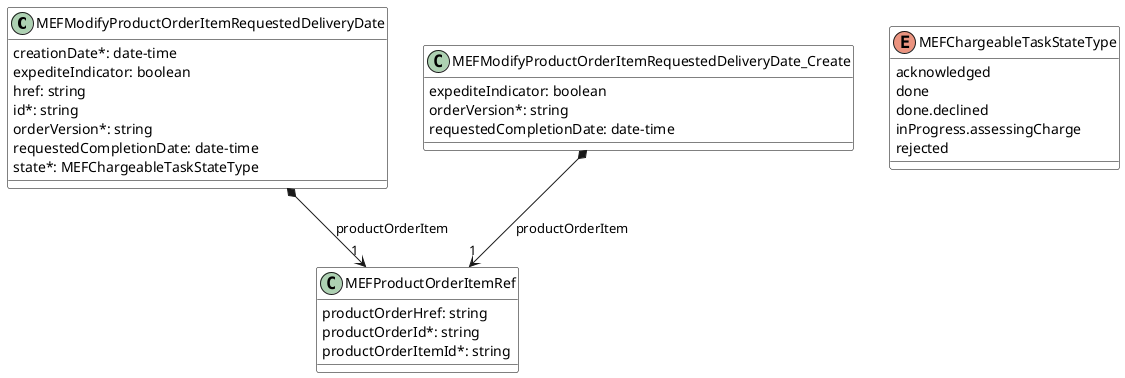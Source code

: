 @startuml
skinparam {
    ClassBackgroundColor White
    ClassBorderColor Black
}

class MEFModifyProductOrderItemRequestedDeliveryDate {

    creationDate*: date-time
    expediteIndicator: boolean
    href: string
    id*: string
    orderVersion*: string
    requestedCompletionDate: date-time
    state*: MEFChargeableTaskStateType
}

MEFModifyProductOrderItemRequestedDeliveryDate *-->"1" MEFProductOrderItemRef : productOrderItem



class MEFProductOrderItemRef {

    productOrderHref: string
    productOrderId*: string
    productOrderItemId*: string
}





class MEFModifyProductOrderItemRequestedDeliveryDate_Create {

    expediteIndicator: boolean
    orderVersion*: string
    requestedCompletionDate: date-time
}

MEFModifyProductOrderItemRequestedDeliveryDate_Create *-->"1" MEFProductOrderItemRef : productOrderItem

enum MEFChargeableTaskStateType {

    acknowledged
    done
    done.declined
    inProgress.assessingCharge
    rejected
}

@enduml
